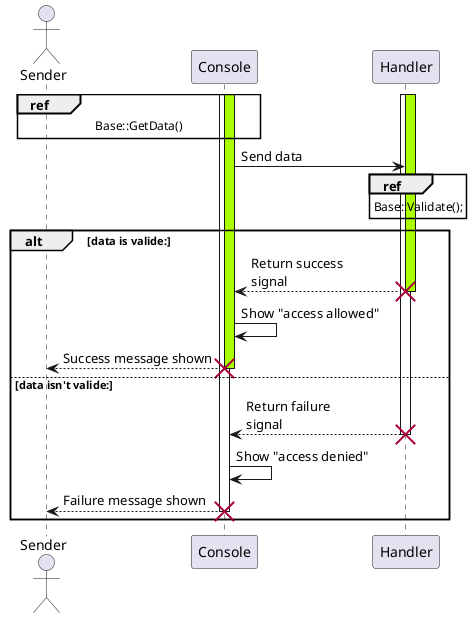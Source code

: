 @startuml
actor Sender
participant Console
participant Handler

activate Console
activate Console#aaff00

activate Handler
activate Handler #aaff00


ref over Sender, Console: Base::GetData()
Console -> Handler: Send data
ref over Handler : Base::Validate();
alt data is valide:
    Handler --> Console: Return success\nsignal
    destroy Handler
    Console -> Console: Show "access allowed"
    Console --> Sender : Success message shown
    destroy Console
else data isn't valide:
    Handler --> Console: Return failure\nsignal
    destroy Handler
    Console -> Console: Show "access denied"
    Console --> Sender : Failure message shown
    destroy Console
end
@enduml